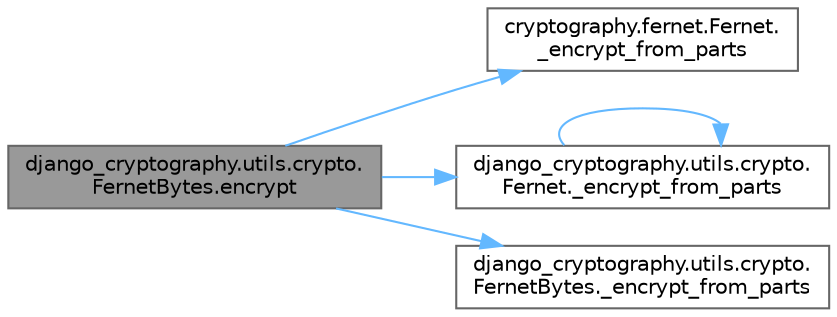 digraph "django_cryptography.utils.crypto.FernetBytes.encrypt"
{
 // LATEX_PDF_SIZE
  bgcolor="transparent";
  edge [fontname=Helvetica,fontsize=10,labelfontname=Helvetica,labelfontsize=10];
  node [fontname=Helvetica,fontsize=10,shape=box,height=0.2,width=0.4];
  rankdir="LR";
  Node1 [id="Node000001",label="django_cryptography.utils.crypto.\lFernetBytes.encrypt",height=0.2,width=0.4,color="gray40", fillcolor="grey60", style="filled", fontcolor="black",tooltip=" "];
  Node1 -> Node2 [id="edge1_Node000001_Node000002",color="steelblue1",style="solid",tooltip=" "];
  Node2 [id="Node000002",label="cryptography.fernet.Fernet.\l_encrypt_from_parts",height=0.2,width=0.4,color="grey40", fillcolor="white", style="filled",URL="$classcryptography_1_1fernet_1_1_fernet.html#ac78a618ba68461ee095e1006d6059144",tooltip=" "];
  Node1 -> Node3 [id="edge2_Node000001_Node000003",color="steelblue1",style="solid",tooltip=" "];
  Node3 [id="Node000003",label="django_cryptography.utils.crypto.\lFernet._encrypt_from_parts",height=0.2,width=0.4,color="grey40", fillcolor="white", style="filled",URL="$classdjango__cryptography_1_1utils_1_1crypto_1_1_fernet.html#a522b8207141408a9af94edab14dad2c7",tooltip=" "];
  Node3 -> Node3 [id="edge3_Node000003_Node000003",color="steelblue1",style="solid",tooltip=" "];
  Node1 -> Node4 [id="edge4_Node000001_Node000004",color="steelblue1",style="solid",tooltip=" "];
  Node4 [id="Node000004",label="django_cryptography.utils.crypto.\lFernetBytes._encrypt_from_parts",height=0.2,width=0.4,color="grey40", fillcolor="white", style="filled",URL="$classdjango__cryptography_1_1utils_1_1crypto_1_1_fernet_bytes.html#a36aedfbbad5d721578ff68d26d6b594f",tooltip=" "];
}

